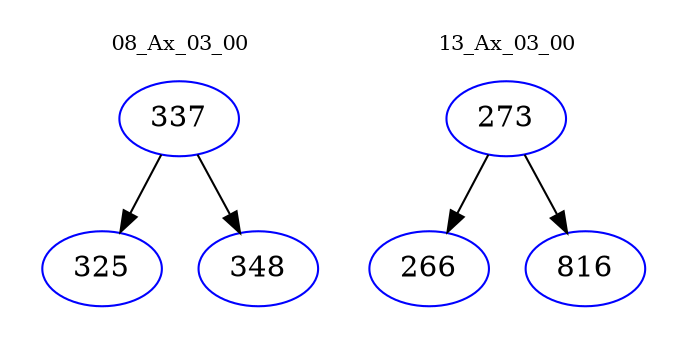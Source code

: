 digraph{
subgraph cluster_0 {
color = white
label = "08_Ax_03_00";
fontsize=10;
T0_337 [label="337", color="blue"]
T0_337 -> T0_325 [color="black"]
T0_325 [label="325", color="blue"]
T0_337 -> T0_348 [color="black"]
T0_348 [label="348", color="blue"]
}
subgraph cluster_1 {
color = white
label = "13_Ax_03_00";
fontsize=10;
T1_273 [label="273", color="blue"]
T1_273 -> T1_266 [color="black"]
T1_266 [label="266", color="blue"]
T1_273 -> T1_816 [color="black"]
T1_816 [label="816", color="blue"]
}
}
